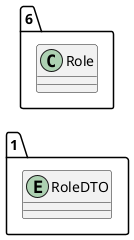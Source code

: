 @startuml 
allow_mixing
left to right direction
package "1"{
entity RoleDTO

}
package "6"{
class Role
}
@enduml